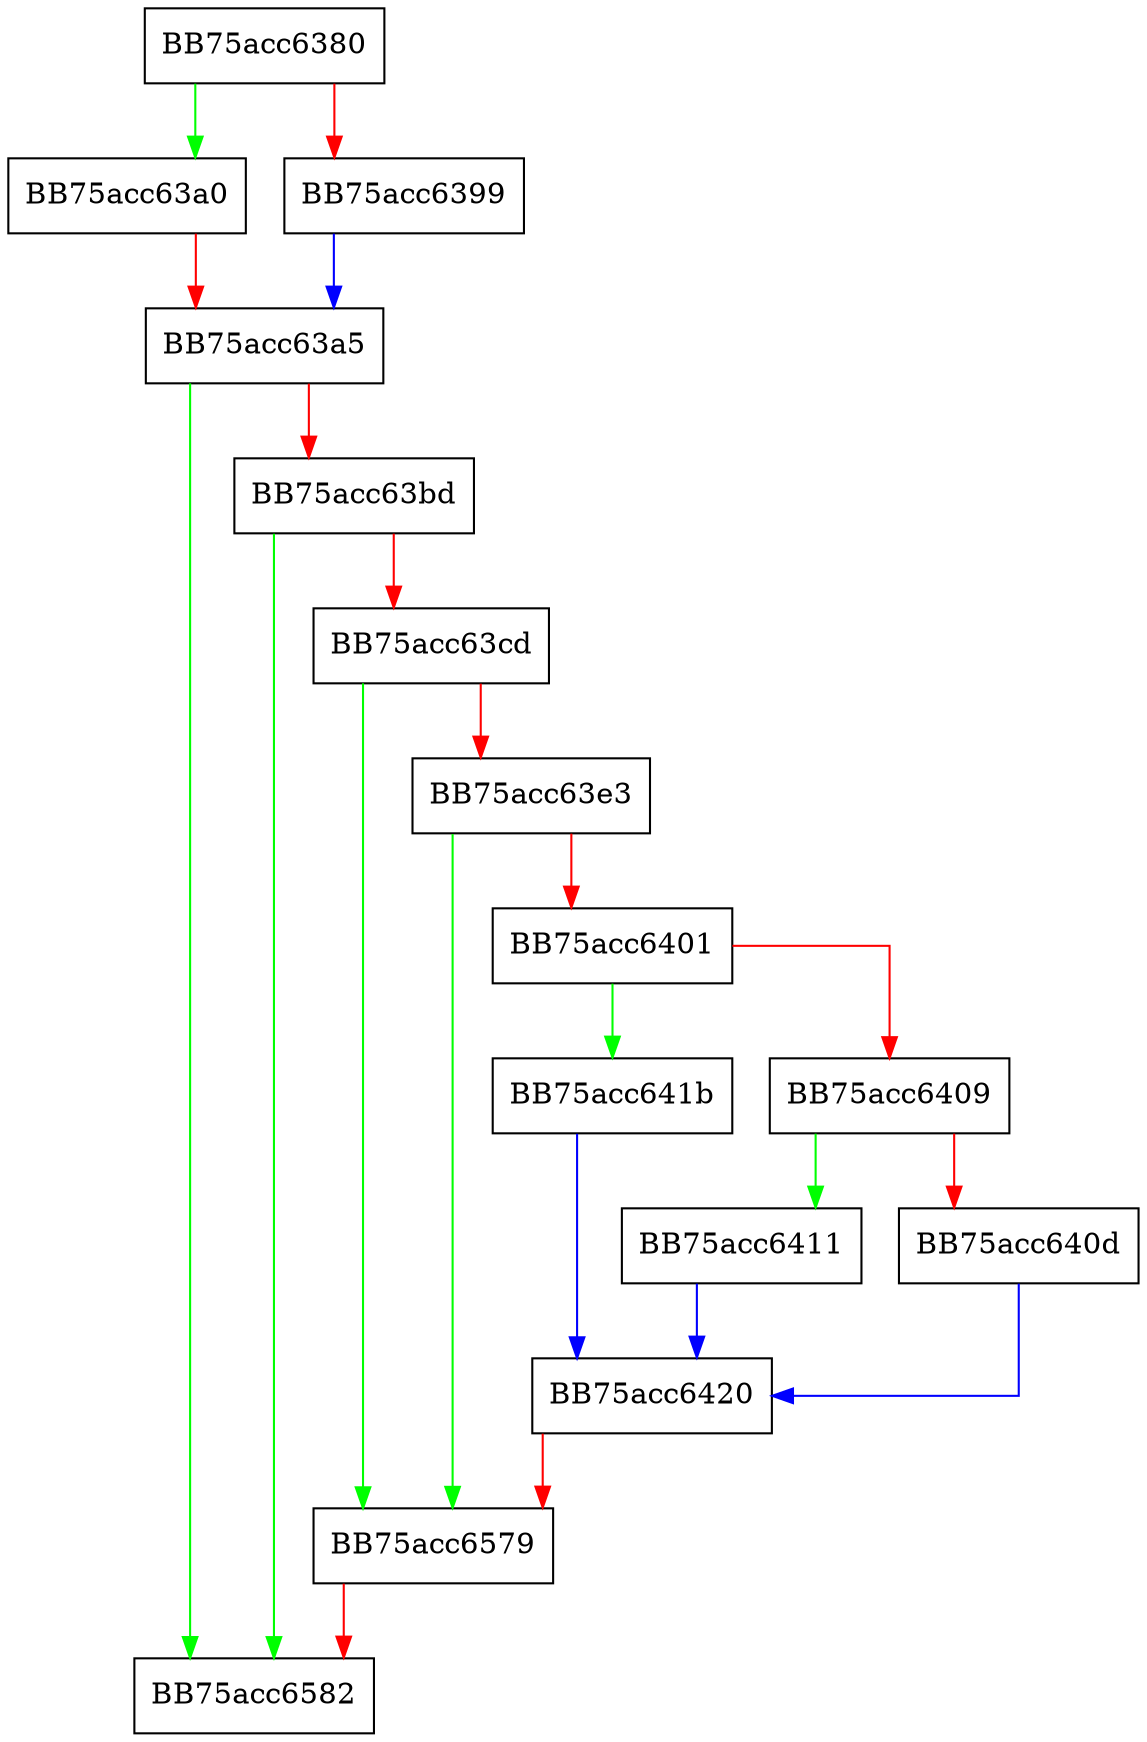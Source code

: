 digraph Scan {
  node [shape="box"];
  graph [splines=ortho];
  BB75acc6380 -> BB75acc63a0 [color="green"];
  BB75acc6380 -> BB75acc6399 [color="red"];
  BB75acc6399 -> BB75acc63a5 [color="blue"];
  BB75acc63a0 -> BB75acc63a5 [color="red"];
  BB75acc63a5 -> BB75acc6582 [color="green"];
  BB75acc63a5 -> BB75acc63bd [color="red"];
  BB75acc63bd -> BB75acc6582 [color="green"];
  BB75acc63bd -> BB75acc63cd [color="red"];
  BB75acc63cd -> BB75acc6579 [color="green"];
  BB75acc63cd -> BB75acc63e3 [color="red"];
  BB75acc63e3 -> BB75acc6579 [color="green"];
  BB75acc63e3 -> BB75acc6401 [color="red"];
  BB75acc6401 -> BB75acc641b [color="green"];
  BB75acc6401 -> BB75acc6409 [color="red"];
  BB75acc6409 -> BB75acc6411 [color="green"];
  BB75acc6409 -> BB75acc640d [color="red"];
  BB75acc640d -> BB75acc6420 [color="blue"];
  BB75acc6411 -> BB75acc6420 [color="blue"];
  BB75acc641b -> BB75acc6420 [color="blue"];
  BB75acc6420 -> BB75acc6579 [color="red"];
  BB75acc6579 -> BB75acc6582 [color="red"];
}